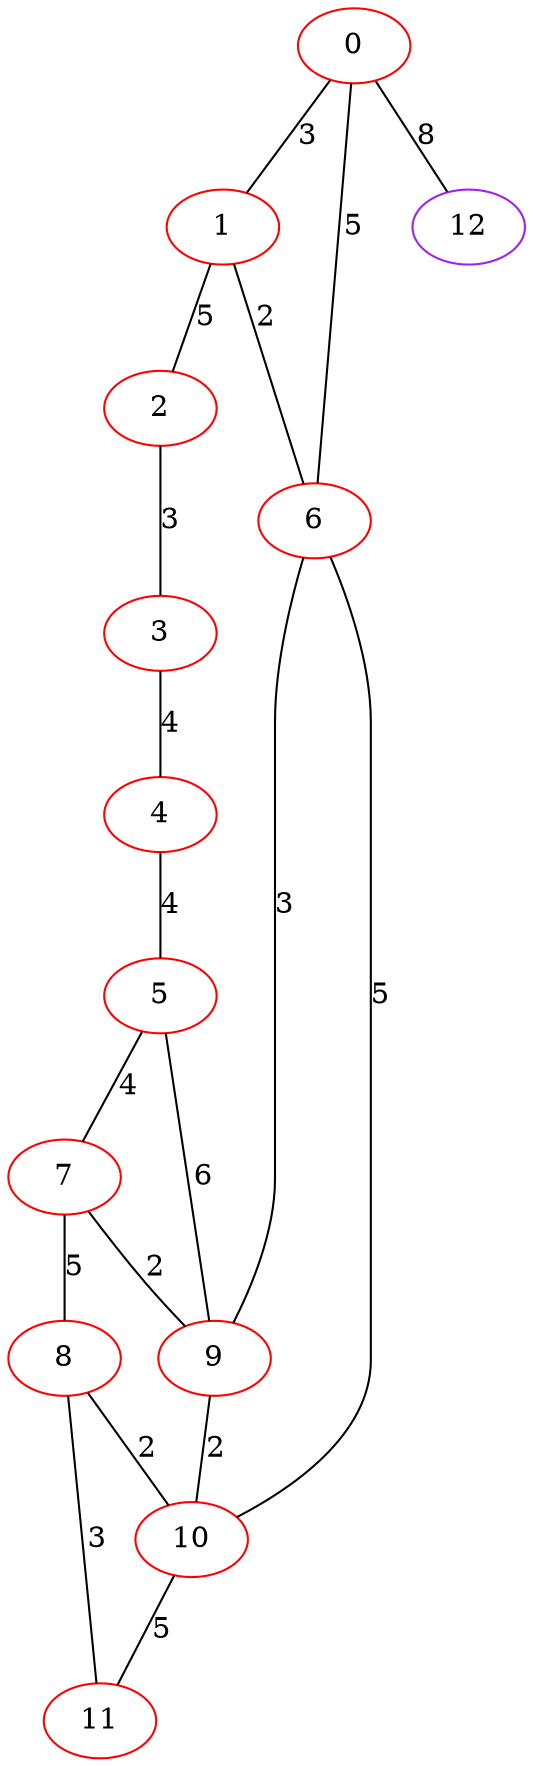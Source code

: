 graph "" {
0 [color=red, weight=1];
1 [color=red, weight=1];
2 [color=red, weight=1];
3 [color=red, weight=1];
4 [color=red, weight=1];
5 [color=red, weight=1];
6 [color=red, weight=1];
7 [color=red, weight=1];
8 [color=red, weight=1];
9 [color=red, weight=1];
10 [color=red, weight=1];
11 [color=red, weight=1];
12 [color=purple, weight=4];
0 -- 1  [key=0, label=3];
0 -- 12  [key=0, label=8];
0 -- 6  [key=0, label=5];
1 -- 2  [key=0, label=5];
1 -- 6  [key=0, label=2];
2 -- 3  [key=0, label=3];
3 -- 4  [key=0, label=4];
4 -- 5  [key=0, label=4];
5 -- 9  [key=0, label=6];
5 -- 7  [key=0, label=4];
6 -- 9  [key=0, label=3];
6 -- 10  [key=0, label=5];
7 -- 8  [key=0, label=5];
7 -- 9  [key=0, label=2];
8 -- 10  [key=0, label=2];
8 -- 11  [key=0, label=3];
9 -- 10  [key=0, label=2];
10 -- 11  [key=0, label=5];
}
